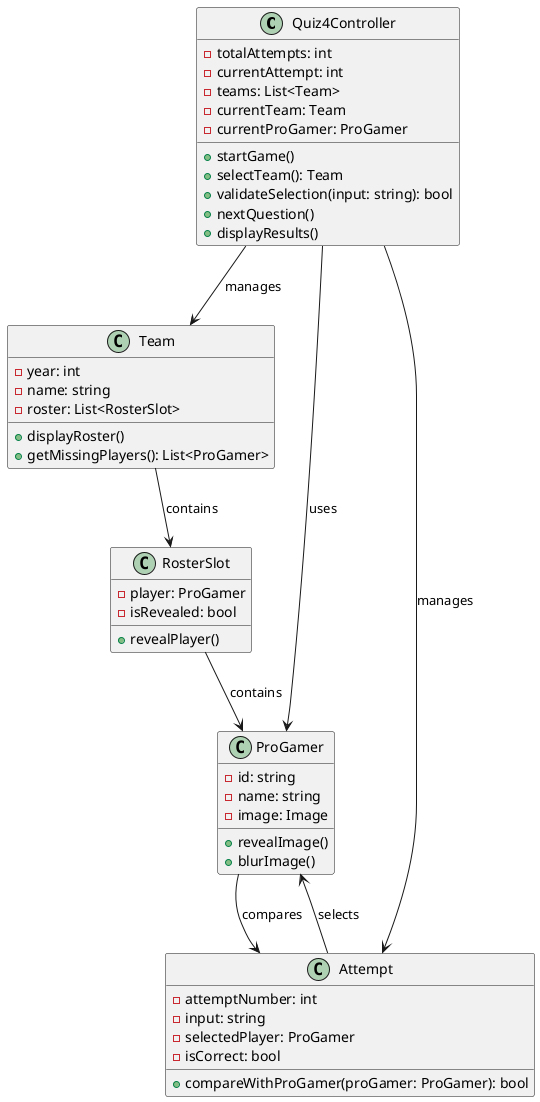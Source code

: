 @startuml
class Quiz4Controller {
    - totalAttempts: int
    - currentAttempt: int
    - teams: List<Team>
    - currentTeam: Team
    - currentProGamer: ProGamer
    + startGame()
    + selectTeam(): Team
    + validateSelection(input: string): bool
    + nextQuestion()
    + displayResults()
}

class Team {
    - year: int
    - name: string
    - roster: List<RosterSlot>
    + displayRoster()
    + getMissingPlayers(): List<ProGamer>
}

class ProGamer {
    - id: string
    - name: string
    - image: Image
    + revealImage()
    + blurImage()
}

class RosterSlot {
    - player: ProGamer
    - isRevealed: bool
    + revealPlayer()
}

class Attempt {
    - attemptNumber: int
    - input: string
    - selectedPlayer: ProGamer
    - isCorrect: bool
    + compareWithProGamer(proGamer: ProGamer): bool
}

Quiz4Controller --> Team : manages
Quiz4Controller --> ProGamer : uses
Quiz4Controller --> Attempt : manages
Team --> RosterSlot : contains
RosterSlot --> ProGamer : contains
Attempt --> ProGamer : selects
ProGamer --> Attempt : compares

@enduml
